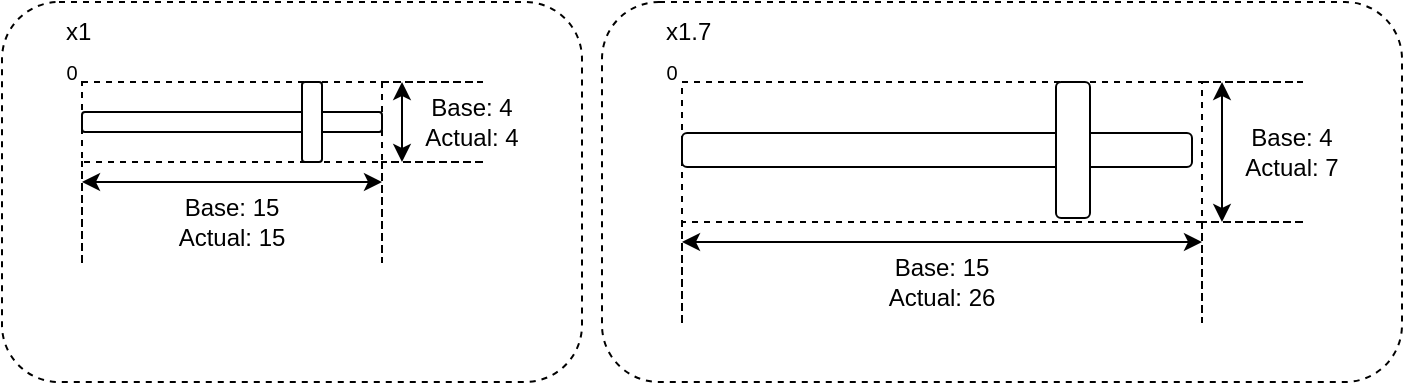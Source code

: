 <mxfile version="24.7.17">
  <diagram name="Page-1" id="FnIrd4mXn_WqoMK3OYnj">
    <mxGraphModel dx="988" dy="578" grid="1" gridSize="10" guides="1" tooltips="1" connect="1" arrows="1" fold="1" page="1" pageScale="1" pageWidth="850" pageHeight="1100" math="0" shadow="0">
      <root>
        <mxCell id="0" />
        <mxCell id="1" parent="0" />
        <mxCell id="Vkxum397_DlVcUG3x1YY-32" value="" style="rounded=1;whiteSpace=wrap;html=1;fillColor=none;dashed=1;" parent="1" vertex="1">
          <mxGeometry x="350" y="150" width="400" height="190" as="geometry" />
        </mxCell>
        <mxCell id="Vkxum397_DlVcUG3x1YY-31" value="" style="rounded=1;whiteSpace=wrap;html=1;fillColor=none;dashed=1;" parent="1" vertex="1">
          <mxGeometry x="50" y="150" width="290" height="190" as="geometry" />
        </mxCell>
        <mxCell id="Vkxum397_DlVcUG3x1YY-22" value="" style="rounded=0;whiteSpace=wrap;html=1;dashed=1;fillColor=none;" parent="1" vertex="1">
          <mxGeometry x="390" y="190" width="260" height="70" as="geometry" />
        </mxCell>
        <mxCell id="Vkxum397_DlVcUG3x1YY-18" value="x1" style="text;html=1;align=left;verticalAlign=middle;whiteSpace=wrap;rounded=0;" parent="1" vertex="1">
          <mxGeometry x="80" y="150" width="230" height="30" as="geometry" />
        </mxCell>
        <mxCell id="Vkxum397_DlVcUG3x1YY-19" value="" style="rounded=0;whiteSpace=wrap;html=1;dashed=1;fillColor=none;" parent="1" vertex="1">
          <mxGeometry x="90" y="190" width="150" height="40" as="geometry" />
        </mxCell>
        <mxCell id="Vkxum397_DlVcUG3x1YY-4" value="" style="rounded=1;whiteSpace=wrap;html=1;" parent="1" vertex="1">
          <mxGeometry x="90" y="205" width="150" height="10" as="geometry" />
        </mxCell>
        <mxCell id="Vkxum397_DlVcUG3x1YY-5" value="" style="rounded=1;whiteSpace=wrap;html=1;" parent="1" vertex="1">
          <mxGeometry x="200" y="190" width="10" height="40" as="geometry" />
        </mxCell>
        <mxCell id="Vkxum397_DlVcUG3x1YY-8" value="" style="rounded=1;whiteSpace=wrap;html=1;" parent="1" vertex="1">
          <mxGeometry x="390" y="215.5" width="255" height="17" as="geometry" />
        </mxCell>
        <mxCell id="Vkxum397_DlVcUG3x1YY-9" value="" style="rounded=1;whiteSpace=wrap;html=1;" parent="1" vertex="1">
          <mxGeometry x="577" y="190" width="17" height="68" as="geometry" />
        </mxCell>
        <mxCell id="Vkxum397_DlVcUG3x1YY-10" value="" style="shape=partialRectangle;whiteSpace=wrap;html=1;top=0;bottom=0;fillColor=none;dashed=1;" parent="1" vertex="1">
          <mxGeometry x="90" y="230" width="150" height="50" as="geometry" />
        </mxCell>
        <mxCell id="Vkxum397_DlVcUG3x1YY-11" value="" style="endArrow=classic;startArrow=classic;html=1;rounded=0;exitX=0;exitY=0.75;exitDx=0;exitDy=0;entryX=1;entryY=0.75;entryDx=0;entryDy=0;" parent="1" edge="1">
          <mxGeometry width="50" height="50" relative="1" as="geometry">
            <mxPoint x="90" y="240" as="sourcePoint" />
            <mxPoint x="240" y="240" as="targetPoint" />
          </mxGeometry>
        </mxCell>
        <mxCell id="Vkxum397_DlVcUG3x1YY-12" value="Base: 15&lt;div&gt;Actual: 15&lt;/div&gt;" style="text;html=1;align=center;verticalAlign=middle;whiteSpace=wrap;rounded=0;" parent="1" vertex="1">
          <mxGeometry x="90" y="240" width="150" height="40" as="geometry" />
        </mxCell>
        <mxCell id="Vkxum397_DlVcUG3x1YY-14" value="" style="shape=partialRectangle;whiteSpace=wrap;html=1;top=0;bottom=0;fillColor=none;dashed=1;direction=south;" parent="1" vertex="1">
          <mxGeometry x="240" y="190" width="50" height="40" as="geometry" />
        </mxCell>
        <mxCell id="Vkxum397_DlVcUG3x1YY-15" value="Base: 4&lt;div&gt;Actual: 4&lt;/div&gt;" style="text;html=1;align=center;verticalAlign=middle;whiteSpace=wrap;rounded=0;" parent="1" vertex="1">
          <mxGeometry x="250" y="190" width="70" height="40" as="geometry" />
        </mxCell>
        <mxCell id="Vkxum397_DlVcUG3x1YY-16" value="" style="endArrow=classic;startArrow=classic;html=1;rounded=0;" parent="1" edge="1">
          <mxGeometry width="50" height="50" relative="1" as="geometry">
            <mxPoint x="250" y="230" as="sourcePoint" />
            <mxPoint x="250" y="190" as="targetPoint" />
          </mxGeometry>
        </mxCell>
        <mxCell id="Vkxum397_DlVcUG3x1YY-21" value="x1.7" style="text;html=1;align=left;verticalAlign=middle;whiteSpace=wrap;rounded=0;" parent="1" vertex="1">
          <mxGeometry x="380" y="150" width="340" height="30" as="geometry" />
        </mxCell>
        <mxCell id="Vkxum397_DlVcUG3x1YY-23" value="" style="shape=partialRectangle;whiteSpace=wrap;html=1;top=0;bottom=0;fillColor=none;dashed=1;direction=south;" parent="1" vertex="1">
          <mxGeometry x="650" y="190" width="50" height="70" as="geometry" />
        </mxCell>
        <mxCell id="Vkxum397_DlVcUG3x1YY-24" value="Base: 4&lt;div&gt;Actual: 7&lt;/div&gt;" style="text;html=1;align=center;verticalAlign=middle;whiteSpace=wrap;rounded=0;" parent="1" vertex="1">
          <mxGeometry x="660" y="190" width="70" height="70" as="geometry" />
        </mxCell>
        <mxCell id="Vkxum397_DlVcUG3x1YY-25" value="" style="endArrow=classic;startArrow=classic;html=1;rounded=0;" parent="1" edge="1">
          <mxGeometry width="50" height="50" relative="1" as="geometry">
            <mxPoint x="660" y="260" as="sourcePoint" />
            <mxPoint x="660" y="190" as="targetPoint" />
          </mxGeometry>
        </mxCell>
        <mxCell id="Vkxum397_DlVcUG3x1YY-26" value="" style="shape=partialRectangle;whiteSpace=wrap;html=1;top=0;bottom=0;fillColor=none;dashed=1;" parent="1" vertex="1">
          <mxGeometry x="390" y="260" width="260" height="50" as="geometry" />
        </mxCell>
        <mxCell id="Vkxum397_DlVcUG3x1YY-27" value="" style="endArrow=classic;startArrow=classic;html=1;rounded=0;exitX=0;exitY=0.75;exitDx=0;exitDy=0;" parent="1" edge="1">
          <mxGeometry width="50" height="50" relative="1" as="geometry">
            <mxPoint x="390" y="270" as="sourcePoint" />
            <mxPoint x="650" y="270" as="targetPoint" />
          </mxGeometry>
        </mxCell>
        <mxCell id="Vkxum397_DlVcUG3x1YY-28" value="Base: 15&lt;div&gt;Actual: 26&lt;/div&gt;" style="text;html=1;align=center;verticalAlign=middle;whiteSpace=wrap;rounded=0;" parent="1" vertex="1">
          <mxGeometry x="390" y="270" width="260" height="40" as="geometry" />
        </mxCell>
        <mxCell id="Vkxum397_DlVcUG3x1YY-29" value="0" style="text;html=1;align=center;verticalAlign=middle;whiteSpace=wrap;rounded=0;fontSize=10;" parent="1" vertex="1">
          <mxGeometry x="80" y="180" width="10" height="10" as="geometry" />
        </mxCell>
        <mxCell id="Vkxum397_DlVcUG3x1YY-30" value="0" style="text;html=1;align=center;verticalAlign=middle;whiteSpace=wrap;rounded=0;fontSize=10;" parent="1" vertex="1">
          <mxGeometry x="380" y="180" width="10" height="10" as="geometry" />
        </mxCell>
      </root>
    </mxGraphModel>
  </diagram>
</mxfile>
